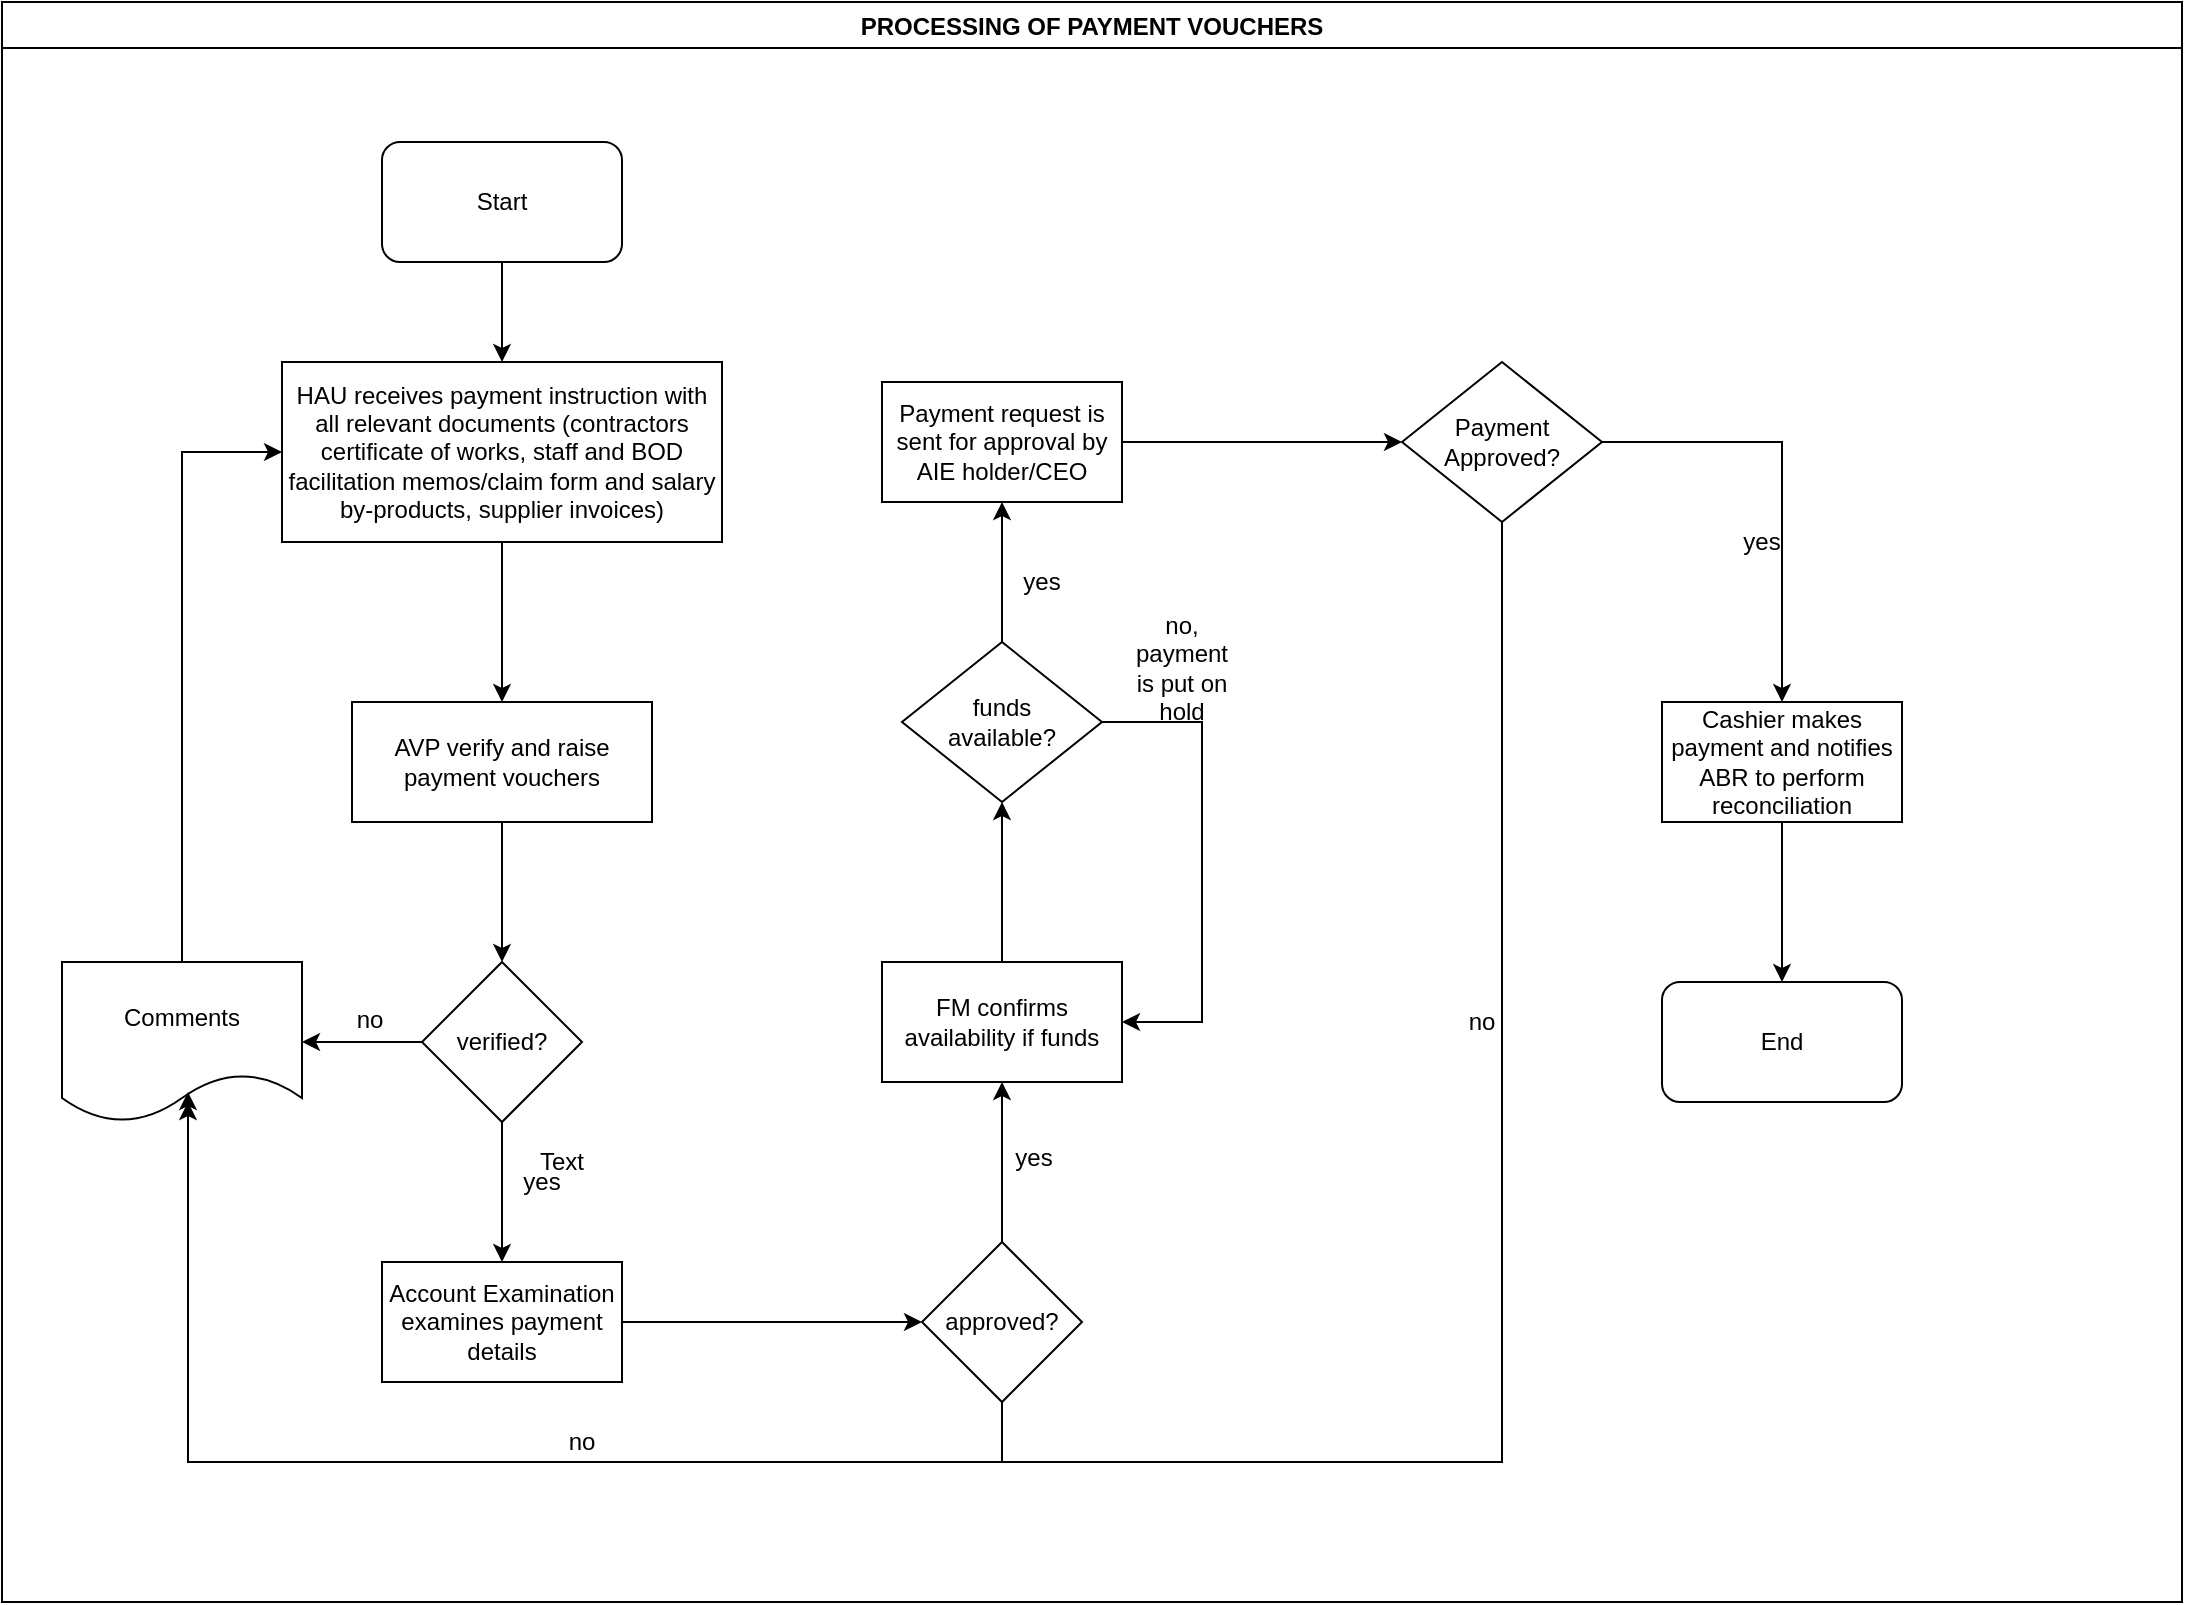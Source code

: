 <mxfile version="14.9.2" type="github">
  <diagram id="38-RYg7YOeez1GykrM8r" name="Page-1">
    <mxGraphModel dx="1038" dy="508" grid="1" gridSize="10" guides="1" tooltips="1" connect="1" arrows="1" fold="1" page="1" pageScale="1" pageWidth="1169" pageHeight="827" math="0" shadow="0">
      <root>
        <mxCell id="0" />
        <mxCell id="1" parent="0" />
        <mxCell id="pgjDkxNFBhTPu0ai2_G_-1" value="PROCESSING OF PAYMENT VOUCHERS" style="swimlane;" parent="1" vertex="1">
          <mxGeometry x="10" y="10" width="1090" height="800" as="geometry" />
        </mxCell>
        <mxCell id="pgjDkxNFBhTPu0ai2_G_-2" value="Start" style="rounded=1;whiteSpace=wrap;html=1;" parent="pgjDkxNFBhTPu0ai2_G_-1" vertex="1">
          <mxGeometry x="190" y="70" width="120" height="60" as="geometry" />
        </mxCell>
        <mxCell id="pgjDkxNFBhTPu0ai2_G_-5" value="HAU receives payment instruction with all relevant documents (contractors certificate of works, staff and BOD facilitation memos/claim form and salary by-products, supplier invoices)" style="rounded=0;whiteSpace=wrap;html=1;" parent="pgjDkxNFBhTPu0ai2_G_-1" vertex="1">
          <mxGeometry x="140" y="180" width="220" height="90" as="geometry" />
        </mxCell>
        <mxCell id="pgjDkxNFBhTPu0ai2_G_-4" value="" style="edgeStyle=orthogonalEdgeStyle;rounded=0;orthogonalLoop=1;jettySize=auto;html=1;entryX=0.5;entryY=0;entryDx=0;entryDy=0;" parent="pgjDkxNFBhTPu0ai2_G_-1" source="pgjDkxNFBhTPu0ai2_G_-2" target="pgjDkxNFBhTPu0ai2_G_-5" edge="1">
          <mxGeometry relative="1" as="geometry">
            <mxPoint x="250" y="210" as="targetPoint" />
          </mxGeometry>
        </mxCell>
        <mxCell id="pgjDkxNFBhTPu0ai2_G_-6" value="AVP verify and raise payment vouchers" style="rounded=0;whiteSpace=wrap;html=1;" parent="pgjDkxNFBhTPu0ai2_G_-1" vertex="1">
          <mxGeometry x="175" y="350" width="150" height="60" as="geometry" />
        </mxCell>
        <mxCell id="pgjDkxNFBhTPu0ai2_G_-7" value="" style="edgeStyle=orthogonalEdgeStyle;rounded=0;orthogonalLoop=1;jettySize=auto;html=1;" parent="pgjDkxNFBhTPu0ai2_G_-1" source="pgjDkxNFBhTPu0ai2_G_-5" target="pgjDkxNFBhTPu0ai2_G_-6" edge="1">
          <mxGeometry relative="1" as="geometry" />
        </mxCell>
        <mxCell id="pgjDkxNFBhTPu0ai2_G_-10" value="Account Examination examines payment details" style="rounded=0;whiteSpace=wrap;html=1;" parent="pgjDkxNFBhTPu0ai2_G_-1" vertex="1">
          <mxGeometry x="190" y="630" width="120" height="60" as="geometry" />
        </mxCell>
        <mxCell id="pgjDkxNFBhTPu0ai2_G_-19" value="approved?" style="rhombus;whiteSpace=wrap;html=1;rounded=0;" parent="pgjDkxNFBhTPu0ai2_G_-1" vertex="1">
          <mxGeometry x="460" y="620" width="80" height="80" as="geometry" />
        </mxCell>
        <mxCell id="pgjDkxNFBhTPu0ai2_G_-20" value="" style="edgeStyle=orthogonalEdgeStyle;rounded=0;orthogonalLoop=1;jettySize=auto;html=1;" parent="pgjDkxNFBhTPu0ai2_G_-1" source="pgjDkxNFBhTPu0ai2_G_-10" target="pgjDkxNFBhTPu0ai2_G_-19" edge="1">
          <mxGeometry relative="1" as="geometry" />
        </mxCell>
        <mxCell id="pgjDkxNFBhTPu0ai2_G_-21" value="FM confirms availability if funds" style="whiteSpace=wrap;html=1;rounded=0;" parent="pgjDkxNFBhTPu0ai2_G_-1" vertex="1">
          <mxGeometry x="440" y="480" width="120" height="60" as="geometry" />
        </mxCell>
        <mxCell id="pgjDkxNFBhTPu0ai2_G_-22" value="" style="edgeStyle=orthogonalEdgeStyle;rounded=0;orthogonalLoop=1;jettySize=auto;html=1;" parent="pgjDkxNFBhTPu0ai2_G_-1" source="pgjDkxNFBhTPu0ai2_G_-19" target="pgjDkxNFBhTPu0ai2_G_-21" edge="1">
          <mxGeometry relative="1" as="geometry" />
        </mxCell>
        <mxCell id="pgjDkxNFBhTPu0ai2_G_-26" value="yes" style="text;html=1;strokeColor=none;fillColor=none;align=center;verticalAlign=middle;whiteSpace=wrap;rounded=0;" parent="pgjDkxNFBhTPu0ai2_G_-1" vertex="1">
          <mxGeometry x="496" y="568" width="40" height="20" as="geometry" />
        </mxCell>
        <mxCell id="pgjDkxNFBhTPu0ai2_G_-27" value="&lt;div&gt;funds &lt;br&gt;&lt;/div&gt;&lt;div&gt;available?&lt;/div&gt;" style="rhombus;whiteSpace=wrap;html=1;rounded=0;" parent="pgjDkxNFBhTPu0ai2_G_-1" vertex="1">
          <mxGeometry x="450" y="320" width="100" height="80" as="geometry" />
        </mxCell>
        <mxCell id="pgjDkxNFBhTPu0ai2_G_-28" value="" style="edgeStyle=orthogonalEdgeStyle;rounded=0;orthogonalLoop=1;jettySize=auto;html=1;" parent="pgjDkxNFBhTPu0ai2_G_-1" source="pgjDkxNFBhTPu0ai2_G_-21" target="pgjDkxNFBhTPu0ai2_G_-27" edge="1">
          <mxGeometry relative="1" as="geometry" />
        </mxCell>
        <mxCell id="pgjDkxNFBhTPu0ai2_G_-29" value="Payment request is sent for approval by AIE holder/CEO" style="whiteSpace=wrap;html=1;rounded=0;" parent="pgjDkxNFBhTPu0ai2_G_-1" vertex="1">
          <mxGeometry x="440" y="190" width="120" height="60" as="geometry" />
        </mxCell>
        <mxCell id="pgjDkxNFBhTPu0ai2_G_-30" value="" style="edgeStyle=orthogonalEdgeStyle;rounded=0;orthogonalLoop=1;jettySize=auto;html=1;" parent="pgjDkxNFBhTPu0ai2_G_-1" source="pgjDkxNFBhTPu0ai2_G_-27" target="pgjDkxNFBhTPu0ai2_G_-29" edge="1">
          <mxGeometry relative="1" as="geometry" />
        </mxCell>
        <mxCell id="pgjDkxNFBhTPu0ai2_G_-37" value="" style="edgeStyle=orthogonalEdgeStyle;rounded=0;orthogonalLoop=1;jettySize=auto;html=1;entryX=1;entryY=0.5;entryDx=0;entryDy=0;" parent="pgjDkxNFBhTPu0ai2_G_-1" source="pgjDkxNFBhTPu0ai2_G_-27" target="pgjDkxNFBhTPu0ai2_G_-21" edge="1">
          <mxGeometry relative="1" as="geometry">
            <mxPoint x="620" y="360" as="targetPoint" />
            <Array as="points">
              <mxPoint x="600" y="360" />
              <mxPoint x="600" y="510" />
            </Array>
          </mxGeometry>
        </mxCell>
        <mxCell id="pgjDkxNFBhTPu0ai2_G_-39" value="no, payment is put on hold" style="text;html=1;strokeColor=none;fillColor=none;align=center;verticalAlign=middle;whiteSpace=wrap;rounded=0;" parent="pgjDkxNFBhTPu0ai2_G_-1" vertex="1">
          <mxGeometry x="560" y="298" width="60" height="70" as="geometry" />
        </mxCell>
        <mxCell id="pgjDkxNFBhTPu0ai2_G_-34" value="Payment Approved?" style="rhombus;whiteSpace=wrap;html=1;rounded=0;" parent="pgjDkxNFBhTPu0ai2_G_-1" vertex="1">
          <mxGeometry x="700" y="180" width="100" height="80" as="geometry" />
        </mxCell>
        <mxCell id="pgjDkxNFBhTPu0ai2_G_-35" value="" style="edgeStyle=orthogonalEdgeStyle;rounded=0;orthogonalLoop=1;jettySize=auto;html=1;" parent="pgjDkxNFBhTPu0ai2_G_-1" source="pgjDkxNFBhTPu0ai2_G_-29" target="pgjDkxNFBhTPu0ai2_G_-34" edge="1">
          <mxGeometry relative="1" as="geometry" />
        </mxCell>
        <mxCell id="pgjDkxNFBhTPu0ai2_G_-40" value="Cashier makes payment and notifies ABR to perform reconciliation" style="rounded=0;whiteSpace=wrap;html=1;" parent="pgjDkxNFBhTPu0ai2_G_-1" vertex="1">
          <mxGeometry x="830" y="350" width="120" height="60" as="geometry" />
        </mxCell>
        <mxCell id="pgjDkxNFBhTPu0ai2_G_-41" value="" style="edgeStyle=orthogonalEdgeStyle;rounded=0;orthogonalLoop=1;jettySize=auto;html=1;exitX=1;exitY=0.5;exitDx=0;exitDy=0;" parent="pgjDkxNFBhTPu0ai2_G_-1" source="pgjDkxNFBhTPu0ai2_G_-34" target="pgjDkxNFBhTPu0ai2_G_-40" edge="1">
          <mxGeometry relative="1" as="geometry" />
        </mxCell>
        <mxCell id="pgjDkxNFBhTPu0ai2_G_-46" value="End" style="rounded=1;whiteSpace=wrap;html=1;" parent="pgjDkxNFBhTPu0ai2_G_-1" vertex="1">
          <mxGeometry x="830" y="490" width="120" height="60" as="geometry" />
        </mxCell>
        <mxCell id="pgjDkxNFBhTPu0ai2_G_-48" value="yes" style="text;html=1;strokeColor=none;fillColor=none;align=center;verticalAlign=middle;whiteSpace=wrap;rounded=0;" parent="pgjDkxNFBhTPu0ai2_G_-1" vertex="1">
          <mxGeometry x="860" y="260" width="40" height="20" as="geometry" />
        </mxCell>
        <mxCell id="pgjDkxNFBhTPu0ai2_G_-51" value="no" style="text;html=1;strokeColor=none;fillColor=none;align=center;verticalAlign=middle;whiteSpace=wrap;rounded=0;" parent="pgjDkxNFBhTPu0ai2_G_-1" vertex="1">
          <mxGeometry x="720" y="500" width="40" height="20" as="geometry" />
        </mxCell>
        <mxCell id="pgjDkxNFBhTPu0ai2_G_-43" value="" style="edgeStyle=orthogonalEdgeStyle;rounded=0;orthogonalLoop=1;jettySize=auto;html=1;entryX=0.5;entryY=0;entryDx=0;entryDy=0;" parent="pgjDkxNFBhTPu0ai2_G_-1" source="pgjDkxNFBhTPu0ai2_G_-40" target="pgjDkxNFBhTPu0ai2_G_-46" edge="1">
          <mxGeometry relative="1" as="geometry">
            <mxPoint x="780" y="490" as="targetPoint" />
          </mxGeometry>
        </mxCell>
        <mxCell id="pgjDkxNFBhTPu0ai2_G_-12" value="" style="edgeStyle=orthogonalEdgeStyle;rounded=0;orthogonalLoop=1;jettySize=auto;html=1;" parent="1" source="pgjDkxNFBhTPu0ai2_G_-8" edge="1">
          <mxGeometry relative="1" as="geometry">
            <mxPoint x="260" y="640" as="targetPoint" />
          </mxGeometry>
        </mxCell>
        <mxCell id="pgjDkxNFBhTPu0ai2_G_-15" value="" style="edgeStyle=orthogonalEdgeStyle;rounded=0;orthogonalLoop=1;jettySize=auto;html=1;" parent="1" source="pgjDkxNFBhTPu0ai2_G_-8" target="pgjDkxNFBhTPu0ai2_G_-14" edge="1">
          <mxGeometry relative="1" as="geometry" />
        </mxCell>
        <mxCell id="pgjDkxNFBhTPu0ai2_G_-8" value="verified?" style="rhombus;whiteSpace=wrap;html=1;rounded=0;" parent="1" vertex="1">
          <mxGeometry x="220" y="490" width="80" height="80" as="geometry" />
        </mxCell>
        <mxCell id="pgjDkxNFBhTPu0ai2_G_-9" value="" style="edgeStyle=orthogonalEdgeStyle;rounded=0;orthogonalLoop=1;jettySize=auto;html=1;" parent="1" source="pgjDkxNFBhTPu0ai2_G_-6" target="pgjDkxNFBhTPu0ai2_G_-8" edge="1">
          <mxGeometry relative="1" as="geometry" />
        </mxCell>
        <mxCell id="pgjDkxNFBhTPu0ai2_G_-13" value="yes" style="text;html=1;strokeColor=none;fillColor=none;align=center;verticalAlign=middle;whiteSpace=wrap;rounded=0;" parent="1" vertex="1">
          <mxGeometry x="260" y="590" width="40" height="20" as="geometry" />
        </mxCell>
        <mxCell id="pgjDkxNFBhTPu0ai2_G_-17" value="" style="edgeStyle=orthogonalEdgeStyle;rounded=0;orthogonalLoop=1;jettySize=auto;html=1;entryX=0;entryY=0.5;entryDx=0;entryDy=0;" parent="1" source="pgjDkxNFBhTPu0ai2_G_-14" target="pgjDkxNFBhTPu0ai2_G_-5" edge="1">
          <mxGeometry relative="1" as="geometry">
            <mxPoint x="100" y="400" as="targetPoint" />
          </mxGeometry>
        </mxCell>
        <mxCell id="pgjDkxNFBhTPu0ai2_G_-14" value="Comments" style="shape=document;whiteSpace=wrap;html=1;boundedLbl=1;rounded=0;" parent="1" vertex="1">
          <mxGeometry x="40" y="490" width="120" height="80" as="geometry" />
        </mxCell>
        <mxCell id="pgjDkxNFBhTPu0ai2_G_-18" value="no" style="text;html=1;strokeColor=none;fillColor=none;align=center;verticalAlign=middle;whiteSpace=wrap;rounded=0;" parent="1" vertex="1">
          <mxGeometry x="174" y="509" width="40" height="20" as="geometry" />
        </mxCell>
        <mxCell id="pgjDkxNFBhTPu0ai2_G_-24" value="" style="edgeStyle=orthogonalEdgeStyle;rounded=0;orthogonalLoop=1;jettySize=auto;html=1;entryX=0.525;entryY=0.813;entryDx=0;entryDy=0;entryPerimeter=0;" parent="1" source="pgjDkxNFBhTPu0ai2_G_-19" target="pgjDkxNFBhTPu0ai2_G_-14" edge="1">
          <mxGeometry relative="1" as="geometry">
            <mxPoint x="460" y="800" as="targetPoint" />
            <Array as="points">
              <mxPoint x="510" y="740" />
              <mxPoint x="103" y="740" />
            </Array>
          </mxGeometry>
        </mxCell>
        <mxCell id="pgjDkxNFBhTPu0ai2_G_-25" value="no" style="text;html=1;strokeColor=none;fillColor=none;align=center;verticalAlign=middle;whiteSpace=wrap;rounded=0;" parent="1" vertex="1">
          <mxGeometry x="280" y="720" width="40" height="20" as="geometry" />
        </mxCell>
        <mxCell id="pgjDkxNFBhTPu0ai2_G_-31" value="yes" style="text;html=1;strokeColor=none;fillColor=none;align=center;verticalAlign=middle;whiteSpace=wrap;rounded=0;" parent="1" vertex="1">
          <mxGeometry x="510" y="290" width="40" height="20" as="geometry" />
        </mxCell>
        <mxCell id="pgjDkxNFBhTPu0ai2_G_-38" value="Text" style="text;html=1;strokeColor=none;fillColor=none;align=center;verticalAlign=middle;whiteSpace=wrap;rounded=0;" parent="1" vertex="1">
          <mxGeometry x="270" y="580" width="40" height="20" as="geometry" />
        </mxCell>
        <mxCell id="pgjDkxNFBhTPu0ai2_G_-50" value="" style="edgeStyle=orthogonalEdgeStyle;rounded=0;orthogonalLoop=1;jettySize=auto;html=1;exitX=0.5;exitY=1;exitDx=0;exitDy=0;" parent="1" edge="1" source="pgjDkxNFBhTPu0ai2_G_-34">
          <mxGeometry relative="1" as="geometry">
            <mxPoint x="793" y="270" as="sourcePoint" />
            <mxPoint x="103" y="560" as="targetPoint" />
            <Array as="points">
              <mxPoint x="760" y="740" />
              <mxPoint x="103" y="740" />
            </Array>
          </mxGeometry>
        </mxCell>
      </root>
    </mxGraphModel>
  </diagram>
</mxfile>
